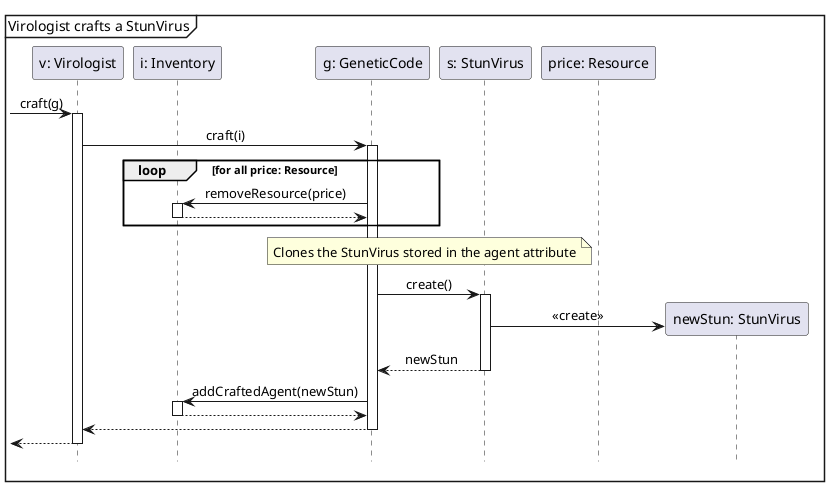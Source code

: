 @startuml
'https://plantuml.com/sequence-diagram

hide footbox
skinparam sequenceMessageAlign center

mainframe  Virologist crafts a StunVirus

participant "v: Virologist" as v
participant "i: Inventory" as i
participant "g: GeneticCode" as g
participant "s: StunVirus" as s1
participant "price: Resource"
participant "newStun: StunVirus" as s2

-> v ++ : craft(g)
        v -> g ++ : craft(i)
            loop for all price: Resource
                g -> i ++ : removeResource(price)
                return
            end
            note over g, s1 : Clones the StunVirus stored in the agent attribute
            g -> s1 ++ : create()
                s1 -> s2 ** : <<create>>
            return newStun
            g -> i ++ : addCraftedAgent(newStun)
            return
        return
return

@enduml